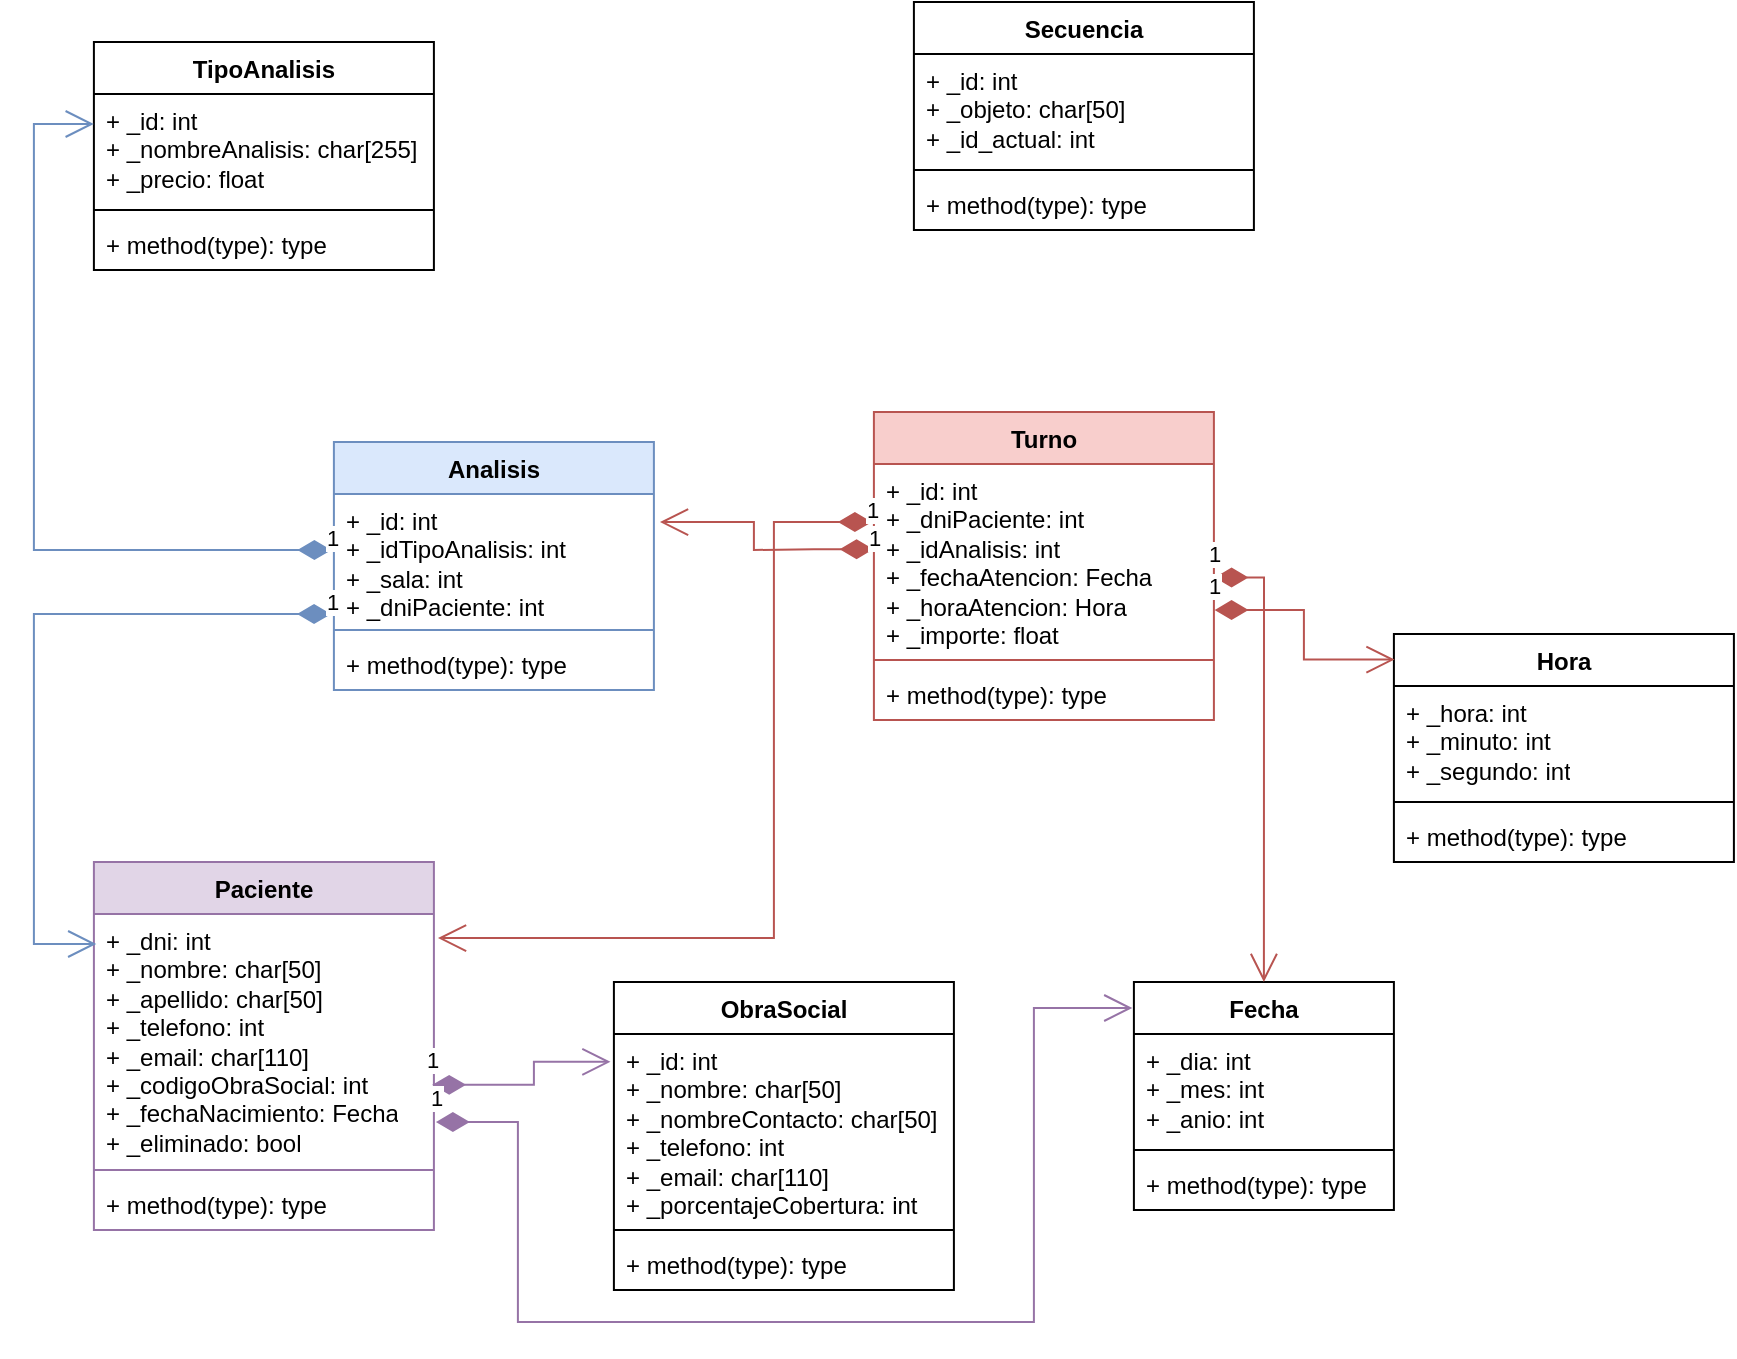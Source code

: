 <mxfile version="28.1.2">
  <diagram name="Page-1" id="41W-yqj_cKG0dZQ3N-BC">
    <mxGraphModel dx="1279" dy="796" grid="1" gridSize="10" guides="1" tooltips="1" connect="1" arrows="1" fold="1" page="1" pageScale="1" pageWidth="1169" pageHeight="827" math="0" shadow="0">
      <root>
        <mxCell id="0" />
        <mxCell id="1" parent="0" />
        <mxCell id="o82l0DmgLhd_wuUbRF9X-1" value="Analisis" style="swimlane;fontStyle=1;align=center;verticalAlign=top;childLayout=stackLayout;horizontal=1;startSize=26;horizontalStack=0;resizeParent=1;resizeParentMax=0;resizeLast=0;collapsible=1;marginBottom=0;whiteSpace=wrap;html=1;fillColor=#dae8fc;strokeColor=#6c8ebf;" vertex="1" parent="1">
          <mxGeometry x="309.95" y="303" width="160" height="124" as="geometry">
            <mxRectangle x="200" y="290" width="80" height="30" as="alternateBounds" />
          </mxGeometry>
        </mxCell>
        <mxCell id="o82l0DmgLhd_wuUbRF9X-2" value="+ _id: int&lt;div&gt;+ _idTipoAnalisis: int&lt;/div&gt;&lt;div&gt;+ _sala: int&lt;/div&gt;&lt;div&gt;+ _dniPaciente: int&lt;/div&gt;" style="text;strokeColor=none;fillColor=none;align=left;verticalAlign=top;spacingLeft=4;spacingRight=4;overflow=hidden;rotatable=0;points=[[0,0.5],[1,0.5]];portConstraint=eastwest;whiteSpace=wrap;html=1;" vertex="1" parent="o82l0DmgLhd_wuUbRF9X-1">
          <mxGeometry y="26" width="160" height="64" as="geometry" />
        </mxCell>
        <mxCell id="o82l0DmgLhd_wuUbRF9X-3" value="" style="line;strokeWidth=1;fillColor=none;align=left;verticalAlign=middle;spacingTop=-1;spacingLeft=3;spacingRight=3;rotatable=0;labelPosition=right;points=[];portConstraint=eastwest;strokeColor=inherit;" vertex="1" parent="o82l0DmgLhd_wuUbRF9X-1">
          <mxGeometry y="90" width="160" height="8" as="geometry" />
        </mxCell>
        <mxCell id="o82l0DmgLhd_wuUbRF9X-4" value="+ method(type): type" style="text;strokeColor=none;fillColor=none;align=left;verticalAlign=top;spacingLeft=4;spacingRight=4;overflow=hidden;rotatable=0;points=[[0,0.5],[1,0.5]];portConstraint=eastwest;whiteSpace=wrap;html=1;" vertex="1" parent="o82l0DmgLhd_wuUbRF9X-1">
          <mxGeometry y="98" width="160" height="26" as="geometry" />
        </mxCell>
        <mxCell id="o82l0DmgLhd_wuUbRF9X-5" value="TipoAnalisis" style="swimlane;fontStyle=1;align=center;verticalAlign=top;childLayout=stackLayout;horizontal=1;startSize=26;horizontalStack=0;resizeParent=1;resizeParentMax=0;resizeLast=0;collapsible=1;marginBottom=0;whiteSpace=wrap;html=1;" vertex="1" parent="1">
          <mxGeometry x="189.95" y="103" width="170" height="114" as="geometry">
            <mxRectangle x="200" y="290" width="80" height="30" as="alternateBounds" />
          </mxGeometry>
        </mxCell>
        <mxCell id="o82l0DmgLhd_wuUbRF9X-6" value="+ _id: int&lt;div&gt;+ _nombreAnalisis: char[255]&lt;/div&gt;&lt;div&gt;+ _precio: float&lt;/div&gt;" style="text;strokeColor=none;fillColor=none;align=left;verticalAlign=top;spacingLeft=4;spacingRight=4;overflow=hidden;rotatable=0;points=[[0,0.5],[1,0.5]];portConstraint=eastwest;whiteSpace=wrap;html=1;" vertex="1" parent="o82l0DmgLhd_wuUbRF9X-5">
          <mxGeometry y="26" width="170" height="54" as="geometry" />
        </mxCell>
        <mxCell id="o82l0DmgLhd_wuUbRF9X-7" value="" style="line;strokeWidth=1;fillColor=none;align=left;verticalAlign=middle;spacingTop=-1;spacingLeft=3;spacingRight=3;rotatable=0;labelPosition=right;points=[];portConstraint=eastwest;strokeColor=inherit;" vertex="1" parent="o82l0DmgLhd_wuUbRF9X-5">
          <mxGeometry y="80" width="170" height="8" as="geometry" />
        </mxCell>
        <mxCell id="o82l0DmgLhd_wuUbRF9X-8" value="+ method(type): type" style="text;strokeColor=none;fillColor=none;align=left;verticalAlign=top;spacingLeft=4;spacingRight=4;overflow=hidden;rotatable=0;points=[[0,0.5],[1,0.5]];portConstraint=eastwest;whiteSpace=wrap;html=1;" vertex="1" parent="o82l0DmgLhd_wuUbRF9X-5">
          <mxGeometry y="88" width="170" height="26" as="geometry" />
        </mxCell>
        <mxCell id="o82l0DmgLhd_wuUbRF9X-9" value="Secuencia" style="swimlane;fontStyle=1;align=center;verticalAlign=top;childLayout=stackLayout;horizontal=1;startSize=26;horizontalStack=0;resizeParent=1;resizeParentMax=0;resizeLast=0;collapsible=1;marginBottom=0;whiteSpace=wrap;html=1;" vertex="1" parent="1">
          <mxGeometry x="599.95" y="83" width="170" height="114" as="geometry">
            <mxRectangle x="200" y="290" width="80" height="30" as="alternateBounds" />
          </mxGeometry>
        </mxCell>
        <mxCell id="o82l0DmgLhd_wuUbRF9X-10" value="+ _id: int&lt;div&gt;+ _objeto: char[50]&lt;/div&gt;&lt;div&gt;+ _id_actual: int&lt;/div&gt;" style="text;strokeColor=none;fillColor=none;align=left;verticalAlign=top;spacingLeft=4;spacingRight=4;overflow=hidden;rotatable=0;points=[[0,0.5],[1,0.5]];portConstraint=eastwest;whiteSpace=wrap;html=1;" vertex="1" parent="o82l0DmgLhd_wuUbRF9X-9">
          <mxGeometry y="26" width="170" height="54" as="geometry" />
        </mxCell>
        <mxCell id="o82l0DmgLhd_wuUbRF9X-11" value="" style="line;strokeWidth=1;fillColor=none;align=left;verticalAlign=middle;spacingTop=-1;spacingLeft=3;spacingRight=3;rotatable=0;labelPosition=right;points=[];portConstraint=eastwest;strokeColor=inherit;" vertex="1" parent="o82l0DmgLhd_wuUbRF9X-9">
          <mxGeometry y="80" width="170" height="8" as="geometry" />
        </mxCell>
        <mxCell id="o82l0DmgLhd_wuUbRF9X-12" value="+ method(type): type" style="text;strokeColor=none;fillColor=none;align=left;verticalAlign=top;spacingLeft=4;spacingRight=4;overflow=hidden;rotatable=0;points=[[0,0.5],[1,0.5]];portConstraint=eastwest;whiteSpace=wrap;html=1;" vertex="1" parent="o82l0DmgLhd_wuUbRF9X-9">
          <mxGeometry y="88" width="170" height="26" as="geometry" />
        </mxCell>
        <mxCell id="o82l0DmgLhd_wuUbRF9X-13" value="Paciente" style="swimlane;fontStyle=1;align=center;verticalAlign=top;childLayout=stackLayout;horizontal=1;startSize=26;horizontalStack=0;resizeParent=1;resizeParentMax=0;resizeLast=0;collapsible=1;marginBottom=0;whiteSpace=wrap;html=1;fillColor=#e1d5e7;strokeColor=#9673a6;" vertex="1" parent="1">
          <mxGeometry x="189.95" y="513" width="170" height="184" as="geometry">
            <mxRectangle x="200" y="290" width="80" height="30" as="alternateBounds" />
          </mxGeometry>
        </mxCell>
        <mxCell id="o82l0DmgLhd_wuUbRF9X-14" value="+ _dni: int&lt;div&gt;+ _nombre: char[50]&lt;/div&gt;&lt;div&gt;&lt;div&gt;+ _apellido: char[50]&lt;/div&gt;&lt;/div&gt;&lt;div&gt;+ _telefono: int&lt;/div&gt;&lt;div&gt;+ _email: char[110]&lt;/div&gt;&lt;div&gt;+ _codigoObraSocial: int&lt;/div&gt;&lt;div&gt;+ _fechaNacimiento: Fecha&lt;/div&gt;&lt;div&gt;+ _eliminado: bool&lt;/div&gt;" style="text;strokeColor=none;fillColor=none;align=left;verticalAlign=top;spacingLeft=4;spacingRight=4;overflow=hidden;rotatable=0;points=[[0,0.5],[1,0.5]];portConstraint=eastwest;whiteSpace=wrap;html=1;" vertex="1" parent="o82l0DmgLhd_wuUbRF9X-13">
          <mxGeometry y="26" width="170" height="124" as="geometry" />
        </mxCell>
        <mxCell id="o82l0DmgLhd_wuUbRF9X-15" value="" style="line;strokeWidth=1;fillColor=none;align=left;verticalAlign=middle;spacingTop=-1;spacingLeft=3;spacingRight=3;rotatable=0;labelPosition=right;points=[];portConstraint=eastwest;strokeColor=inherit;" vertex="1" parent="o82l0DmgLhd_wuUbRF9X-13">
          <mxGeometry y="150" width="170" height="8" as="geometry" />
        </mxCell>
        <mxCell id="o82l0DmgLhd_wuUbRF9X-16" value="+ method(type): type" style="text;strokeColor=none;fillColor=none;align=left;verticalAlign=top;spacingLeft=4;spacingRight=4;overflow=hidden;rotatable=0;points=[[0,0.5],[1,0.5]];portConstraint=eastwest;whiteSpace=wrap;html=1;" vertex="1" parent="o82l0DmgLhd_wuUbRF9X-13">
          <mxGeometry y="158" width="170" height="26" as="geometry" />
        </mxCell>
        <mxCell id="o82l0DmgLhd_wuUbRF9X-17" value="Hora" style="swimlane;fontStyle=1;align=center;verticalAlign=top;childLayout=stackLayout;horizontal=1;startSize=26;horizontalStack=0;resizeParent=1;resizeParentMax=0;resizeLast=0;collapsible=1;marginBottom=0;whiteSpace=wrap;html=1;" vertex="1" parent="1">
          <mxGeometry x="839.95" y="399" width="170" height="114" as="geometry">
            <mxRectangle x="200" y="290" width="80" height="30" as="alternateBounds" />
          </mxGeometry>
        </mxCell>
        <mxCell id="o82l0DmgLhd_wuUbRF9X-18" value="+ _hora: int&lt;div&gt;+ _minuto: int&lt;/div&gt;&lt;div&gt;&lt;div&gt;+ _segundo: int&lt;/div&gt;&lt;/div&gt;" style="text;strokeColor=none;fillColor=none;align=left;verticalAlign=top;spacingLeft=4;spacingRight=4;overflow=hidden;rotatable=0;points=[[0,0.5],[1,0.5]];portConstraint=eastwest;whiteSpace=wrap;html=1;" vertex="1" parent="o82l0DmgLhd_wuUbRF9X-17">
          <mxGeometry y="26" width="170" height="54" as="geometry" />
        </mxCell>
        <mxCell id="o82l0DmgLhd_wuUbRF9X-19" value="" style="line;strokeWidth=1;fillColor=none;align=left;verticalAlign=middle;spacingTop=-1;spacingLeft=3;spacingRight=3;rotatable=0;labelPosition=right;points=[];portConstraint=eastwest;strokeColor=inherit;" vertex="1" parent="o82l0DmgLhd_wuUbRF9X-17">
          <mxGeometry y="80" width="170" height="8" as="geometry" />
        </mxCell>
        <mxCell id="o82l0DmgLhd_wuUbRF9X-20" value="+ method(type): type" style="text;strokeColor=none;fillColor=none;align=left;verticalAlign=top;spacingLeft=4;spacingRight=4;overflow=hidden;rotatable=0;points=[[0,0.5],[1,0.5]];portConstraint=eastwest;whiteSpace=wrap;html=1;" vertex="1" parent="o82l0DmgLhd_wuUbRF9X-17">
          <mxGeometry y="88" width="170" height="26" as="geometry" />
        </mxCell>
        <mxCell id="o82l0DmgLhd_wuUbRF9X-21" value="Fecha" style="swimlane;fontStyle=1;align=center;verticalAlign=top;childLayout=stackLayout;horizontal=1;startSize=26;horizontalStack=0;resizeParent=1;resizeParentMax=0;resizeLast=0;collapsible=1;marginBottom=0;whiteSpace=wrap;html=1;" vertex="1" parent="1">
          <mxGeometry x="709.95" y="573" width="130" height="114" as="geometry">
            <mxRectangle x="200" y="290" width="80" height="30" as="alternateBounds" />
          </mxGeometry>
        </mxCell>
        <mxCell id="o82l0DmgLhd_wuUbRF9X-22" value="+ _dia: int&lt;div&gt;+ _mes: int&lt;/div&gt;&lt;div&gt;&lt;div&gt;+ _anio: int&lt;/div&gt;&lt;/div&gt;" style="text;strokeColor=none;fillColor=none;align=left;verticalAlign=top;spacingLeft=4;spacingRight=4;overflow=hidden;rotatable=0;points=[[0,0.5],[1,0.5]];portConstraint=eastwest;whiteSpace=wrap;html=1;" vertex="1" parent="o82l0DmgLhd_wuUbRF9X-21">
          <mxGeometry y="26" width="130" height="54" as="geometry" />
        </mxCell>
        <mxCell id="o82l0DmgLhd_wuUbRF9X-23" value="" style="line;strokeWidth=1;fillColor=none;align=left;verticalAlign=middle;spacingTop=-1;spacingLeft=3;spacingRight=3;rotatable=0;labelPosition=right;points=[];portConstraint=eastwest;strokeColor=inherit;" vertex="1" parent="o82l0DmgLhd_wuUbRF9X-21">
          <mxGeometry y="80" width="130" height="8" as="geometry" />
        </mxCell>
        <mxCell id="o82l0DmgLhd_wuUbRF9X-24" value="+ method(type): type" style="text;strokeColor=none;fillColor=none;align=left;verticalAlign=top;spacingLeft=4;spacingRight=4;overflow=hidden;rotatable=0;points=[[0,0.5],[1,0.5]];portConstraint=eastwest;whiteSpace=wrap;html=1;" vertex="1" parent="o82l0DmgLhd_wuUbRF9X-21">
          <mxGeometry y="88" width="130" height="26" as="geometry" />
        </mxCell>
        <mxCell id="o82l0DmgLhd_wuUbRF9X-25" value="Turno" style="swimlane;fontStyle=1;align=center;verticalAlign=top;childLayout=stackLayout;horizontal=1;startSize=26;horizontalStack=0;resizeParent=1;resizeParentMax=0;resizeLast=0;collapsible=1;marginBottom=0;whiteSpace=wrap;html=1;fillColor=#f8cecc;strokeColor=#b85450;" vertex="1" parent="1">
          <mxGeometry x="579.95" y="288" width="170" height="154" as="geometry">
            <mxRectangle x="200" y="290" width="80" height="30" as="alternateBounds" />
          </mxGeometry>
        </mxCell>
        <mxCell id="o82l0DmgLhd_wuUbRF9X-26" value="+ _id: int&lt;div&gt;+ _dniPaciente: int&lt;/div&gt;&lt;div&gt;&lt;div&gt;+ _idAnalisis: int&lt;/div&gt;&lt;div&gt;&lt;span style=&quot;background-color: transparent; color: light-dark(rgb(0, 0, 0), rgb(255, 255, 255));&quot;&gt;+ _fechaAtencion: Fecha&lt;/span&gt;&lt;/div&gt;&lt;/div&gt;&lt;div&gt;+ _horaAtencion: Hora&lt;/div&gt;&lt;div&gt;+ _importe: float&lt;br&gt;&lt;/div&gt;" style="text;strokeColor=none;fillColor=none;align=left;verticalAlign=top;spacingLeft=4;spacingRight=4;overflow=hidden;rotatable=0;points=[[0,0.5],[1,0.5]];portConstraint=eastwest;whiteSpace=wrap;html=1;" vertex="1" parent="o82l0DmgLhd_wuUbRF9X-25">
          <mxGeometry y="26" width="170" height="94" as="geometry" />
        </mxCell>
        <mxCell id="o82l0DmgLhd_wuUbRF9X-27" value="" style="line;strokeWidth=1;fillColor=none;align=left;verticalAlign=middle;spacingTop=-1;spacingLeft=3;spacingRight=3;rotatable=0;labelPosition=right;points=[];portConstraint=eastwest;strokeColor=inherit;" vertex="1" parent="o82l0DmgLhd_wuUbRF9X-25">
          <mxGeometry y="120" width="170" height="8" as="geometry" />
        </mxCell>
        <mxCell id="o82l0DmgLhd_wuUbRF9X-28" value="+ method(type): type" style="text;strokeColor=none;fillColor=none;align=left;verticalAlign=top;spacingLeft=4;spacingRight=4;overflow=hidden;rotatable=0;points=[[0,0.5],[1,0.5]];portConstraint=eastwest;whiteSpace=wrap;html=1;" vertex="1" parent="o82l0DmgLhd_wuUbRF9X-25">
          <mxGeometry y="128" width="170" height="26" as="geometry" />
        </mxCell>
        <mxCell id="o82l0DmgLhd_wuUbRF9X-39" value="1" style="endArrow=open;html=1;endSize=12;startArrow=diamondThin;startSize=14;startFill=1;edgeStyle=orthogonalEdgeStyle;align=center;verticalAlign=bottom;rounded=0;exitX=-0.008;exitY=0.438;exitDx=0;exitDy=0;exitPerimeter=0;entryX=0;entryY=0.287;entryDx=0;entryDy=0;entryPerimeter=0;labelPosition=center;verticalLabelPosition=top;fillColor=#dae8fc;strokeColor=#6c8ebf;" edge="1" parent="1" source="o82l0DmgLhd_wuUbRF9X-2" target="o82l0DmgLhd_wuUbRF9X-6">
          <mxGeometry x="-1" y="3" relative="1" as="geometry">
            <mxPoint x="429.95" y="243" as="sourcePoint" />
            <mxPoint x="589.95" y="243" as="targetPoint" />
            <Array as="points">
              <mxPoint x="159.95" y="357" />
              <mxPoint x="159.95" y="144" />
              <mxPoint x="189.95" y="144" />
            </Array>
          </mxGeometry>
        </mxCell>
        <mxCell id="o82l0DmgLhd_wuUbRF9X-41" value="1" style="endArrow=open;html=1;endSize=12;startArrow=diamondThin;startSize=14;startFill=1;edgeStyle=orthogonalEdgeStyle;align=center;verticalAlign=bottom;rounded=0;exitX=-0.009;exitY=0.938;exitDx=0;exitDy=0;exitPerimeter=0;entryX=0.007;entryY=0.121;entryDx=0;entryDy=0;entryPerimeter=0;labelPosition=center;verticalLabelPosition=top;fillColor=#dae8fc;strokeColor=#6c8ebf;" edge="1" parent="1" source="o82l0DmgLhd_wuUbRF9X-2" target="o82l0DmgLhd_wuUbRF9X-14">
          <mxGeometry x="-1" y="3" relative="1" as="geometry">
            <mxPoint x="378.95" y="592" as="sourcePoint" />
            <mxPoint x="259.95" y="363" as="targetPoint" />
            <Array as="points">
              <mxPoint x="159.95" y="389" />
              <mxPoint x="159.95" y="554" />
            </Array>
          </mxGeometry>
        </mxCell>
        <mxCell id="o82l0DmgLhd_wuUbRF9X-43" value="ObraSocial" style="swimlane;fontStyle=1;align=center;verticalAlign=top;childLayout=stackLayout;horizontal=1;startSize=26;horizontalStack=0;resizeParent=1;resizeParentMax=0;resizeLast=0;collapsible=1;marginBottom=0;whiteSpace=wrap;html=1;" vertex="1" parent="1">
          <mxGeometry x="449.95" y="573" width="170" height="154" as="geometry">
            <mxRectangle x="200" y="290" width="80" height="30" as="alternateBounds" />
          </mxGeometry>
        </mxCell>
        <mxCell id="o82l0DmgLhd_wuUbRF9X-44" value="+ _id: int&lt;div&gt;+ _nombre: char[50]&lt;/div&gt;&lt;div&gt;+ _nombreContacto: char[50]&lt;/div&gt;&lt;div&gt;+ _telefono: int&lt;/div&gt;&lt;div&gt;+ _email: char[110]&lt;/div&gt;&lt;div&gt;+ _porcentajeCobertura: int&lt;/div&gt;" style="text;strokeColor=none;fillColor=none;align=left;verticalAlign=top;spacingLeft=4;spacingRight=4;overflow=hidden;rotatable=0;points=[[0,0.5],[1,0.5]];portConstraint=eastwest;whiteSpace=wrap;html=1;" vertex="1" parent="o82l0DmgLhd_wuUbRF9X-43">
          <mxGeometry y="26" width="170" height="94" as="geometry" />
        </mxCell>
        <mxCell id="o82l0DmgLhd_wuUbRF9X-45" value="" style="line;strokeWidth=1;fillColor=none;align=left;verticalAlign=middle;spacingTop=-1;spacingLeft=3;spacingRight=3;rotatable=0;labelPosition=right;points=[];portConstraint=eastwest;strokeColor=inherit;" vertex="1" parent="o82l0DmgLhd_wuUbRF9X-43">
          <mxGeometry y="120" width="170" height="8" as="geometry" />
        </mxCell>
        <mxCell id="o82l0DmgLhd_wuUbRF9X-46" value="+ method(type): type" style="text;strokeColor=none;fillColor=none;align=left;verticalAlign=top;spacingLeft=4;spacingRight=4;overflow=hidden;rotatable=0;points=[[0,0.5],[1,0.5]];portConstraint=eastwest;whiteSpace=wrap;html=1;" vertex="1" parent="o82l0DmgLhd_wuUbRF9X-43">
          <mxGeometry y="128" width="170" height="26" as="geometry" />
        </mxCell>
        <mxCell id="o82l0DmgLhd_wuUbRF9X-47" value="1" style="endArrow=open;html=1;endSize=12;startArrow=diamondThin;startSize=14;startFill=1;edgeStyle=orthogonalEdgeStyle;align=center;verticalAlign=bottom;rounded=0;exitX=-0.006;exitY=0.309;exitDx=0;exitDy=0;exitPerimeter=0;entryX=1.012;entryY=0.097;entryDx=0;entryDy=0;entryPerimeter=0;labelPosition=center;verticalLabelPosition=top;fillColor=#f8cecc;strokeColor=#b85450;" edge="1" parent="1" source="o82l0DmgLhd_wuUbRF9X-26" target="o82l0DmgLhd_wuUbRF9X-14">
          <mxGeometry x="-1" y="3" relative="1" as="geometry">
            <mxPoint x="558.95" y="463" as="sourcePoint" />
            <mxPoint x="440.95" y="628" as="targetPoint" />
            <Array as="points">
              <mxPoint x="529.95" y="343" />
              <mxPoint x="529.95" y="551" />
            </Array>
          </mxGeometry>
        </mxCell>
        <mxCell id="o82l0DmgLhd_wuUbRF9X-48" value="1" style="endArrow=open;html=1;endSize=12;startArrow=diamondThin;startSize=14;startFill=1;edgeStyle=orthogonalEdgeStyle;align=center;verticalAlign=bottom;rounded=0;exitX=-0.001;exitY=0.453;exitDx=0;exitDy=0;entryX=1.019;entryY=0.219;entryDx=0;entryDy=0;entryPerimeter=0;labelPosition=center;verticalLabelPosition=top;exitPerimeter=0;fillColor=#f8cecc;strokeColor=#b85450;" edge="1" parent="1" source="o82l0DmgLhd_wuUbRF9X-26" target="o82l0DmgLhd_wuUbRF9X-2">
          <mxGeometry x="-1" y="3" relative="1" as="geometry">
            <mxPoint x="608.9" y="531.95" as="sourcePoint" />
            <mxPoint x="490.9" y="696.95" as="targetPoint" />
            <Array as="points">
              <mxPoint x="549.95" y="357" />
              <mxPoint x="519.95" y="357" />
              <mxPoint x="519.95" y="343" />
            </Array>
          </mxGeometry>
        </mxCell>
        <mxCell id="o82l0DmgLhd_wuUbRF9X-49" value="1" style="endArrow=open;html=1;endSize=12;startArrow=diamondThin;startSize=14;startFill=1;edgeStyle=orthogonalEdgeStyle;align=center;verticalAlign=bottom;rounded=0;exitX=0.995;exitY=0.689;exitDx=0;exitDy=0;labelPosition=center;verticalLabelPosition=top;exitPerimeter=0;entryX=-0.01;entryY=0.148;entryDx=0;entryDy=0;entryPerimeter=0;fillColor=#e1d5e7;strokeColor=#9673a6;" edge="1" parent="1" source="o82l0DmgLhd_wuUbRF9X-14" target="o82l0DmgLhd_wuUbRF9X-44">
          <mxGeometry x="-1" y="3" relative="1" as="geometry">
            <mxPoint x="429.95" y="563" as="sourcePoint" />
            <mxPoint x="399.95" y="643" as="targetPoint" />
            <Array as="points">
              <mxPoint x="409.95" y="624" />
              <mxPoint x="409.95" y="613" />
            </Array>
          </mxGeometry>
        </mxCell>
        <mxCell id="o82l0DmgLhd_wuUbRF9X-50" value="1" style="endArrow=open;html=1;endSize=12;startArrow=diamondThin;startSize=14;startFill=1;edgeStyle=orthogonalEdgeStyle;align=center;verticalAlign=bottom;rounded=0;exitX=0.995;exitY=0.689;exitDx=0;exitDy=0;labelPosition=center;verticalLabelPosition=top;exitPerimeter=0;entryX=-0.006;entryY=0.114;entryDx=0;entryDy=0;entryPerimeter=0;fillColor=#e1d5e7;strokeColor=#9673a6;" edge="1" parent="1" target="o82l0DmgLhd_wuUbRF9X-21">
          <mxGeometry x="-1" y="3" relative="1" as="geometry">
            <mxPoint x="360.95" y="643" as="sourcePoint" />
            <mxPoint x="619.95" y="573" as="targetPoint" />
            <Array as="points">
              <mxPoint x="401.95" y="643" />
              <mxPoint x="401.95" y="743" />
              <mxPoint x="659.95" y="743" />
              <mxPoint x="659.95" y="586" />
            </Array>
          </mxGeometry>
        </mxCell>
        <mxCell id="o82l0DmgLhd_wuUbRF9X-51" value="1" style="endArrow=open;html=1;endSize=12;startArrow=diamondThin;startSize=14;startFill=1;edgeStyle=orthogonalEdgeStyle;align=center;verticalAlign=bottom;rounded=0;exitX=1.002;exitY=0.604;exitDx=0;exitDy=0;exitPerimeter=0;entryX=0.5;entryY=0;entryDx=0;entryDy=0;labelPosition=center;verticalLabelPosition=top;fillColor=#f8cecc;strokeColor=#b85450;" edge="1" parent="1" source="o82l0DmgLhd_wuUbRF9X-26" target="o82l0DmgLhd_wuUbRF9X-21">
          <mxGeometry x="-1" y="3" relative="1" as="geometry">
            <mxPoint x="856.95" y="427" as="sourcePoint" />
            <mxPoint x="639.95" y="635" as="targetPoint" />
            <Array as="points">
              <mxPoint x="774.95" y="371" />
            </Array>
          </mxGeometry>
        </mxCell>
        <mxCell id="o82l0DmgLhd_wuUbRF9X-52" value="1" style="endArrow=open;html=1;endSize=12;startArrow=diamondThin;startSize=14;startFill=1;edgeStyle=orthogonalEdgeStyle;align=center;verticalAlign=bottom;rounded=0;exitX=1.002;exitY=0.777;exitDx=0;exitDy=0;exitPerimeter=0;labelPosition=center;verticalLabelPosition=top;entryX=0.002;entryY=0.112;entryDx=0;entryDy=0;entryPerimeter=0;fillColor=#f8cecc;strokeColor=#b85450;" edge="1" parent="1" source="o82l0DmgLhd_wuUbRF9X-26" target="o82l0DmgLhd_wuUbRF9X-17">
          <mxGeometry x="-1" y="3" relative="1" as="geometry">
            <mxPoint x="769.95" y="403" as="sourcePoint" />
            <mxPoint x="799.95" y="483" as="targetPoint" />
            <Array as="points">
              <mxPoint x="794.95" y="387" />
              <mxPoint x="794.95" y="412" />
            </Array>
          </mxGeometry>
        </mxCell>
      </root>
    </mxGraphModel>
  </diagram>
</mxfile>
